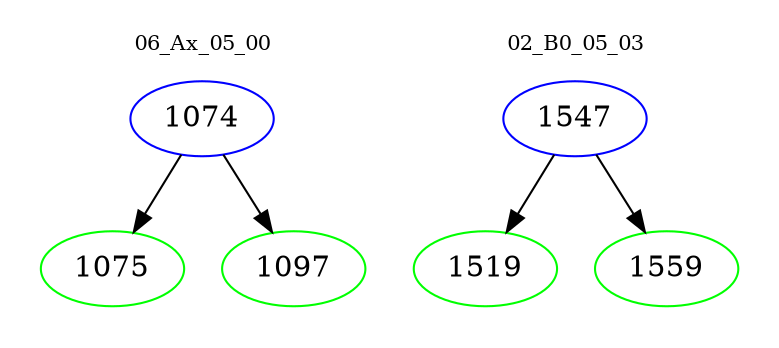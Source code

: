 digraph{
subgraph cluster_0 {
color = white
label = "06_Ax_05_00";
fontsize=10;
T0_1074 [label="1074", color="blue"]
T0_1074 -> T0_1075 [color="black"]
T0_1075 [label="1075", color="green"]
T0_1074 -> T0_1097 [color="black"]
T0_1097 [label="1097", color="green"]
}
subgraph cluster_1 {
color = white
label = "02_B0_05_03";
fontsize=10;
T1_1547 [label="1547", color="blue"]
T1_1547 -> T1_1519 [color="black"]
T1_1519 [label="1519", color="green"]
T1_1547 -> T1_1559 [color="black"]
T1_1559 [label="1559", color="green"]
}
}
